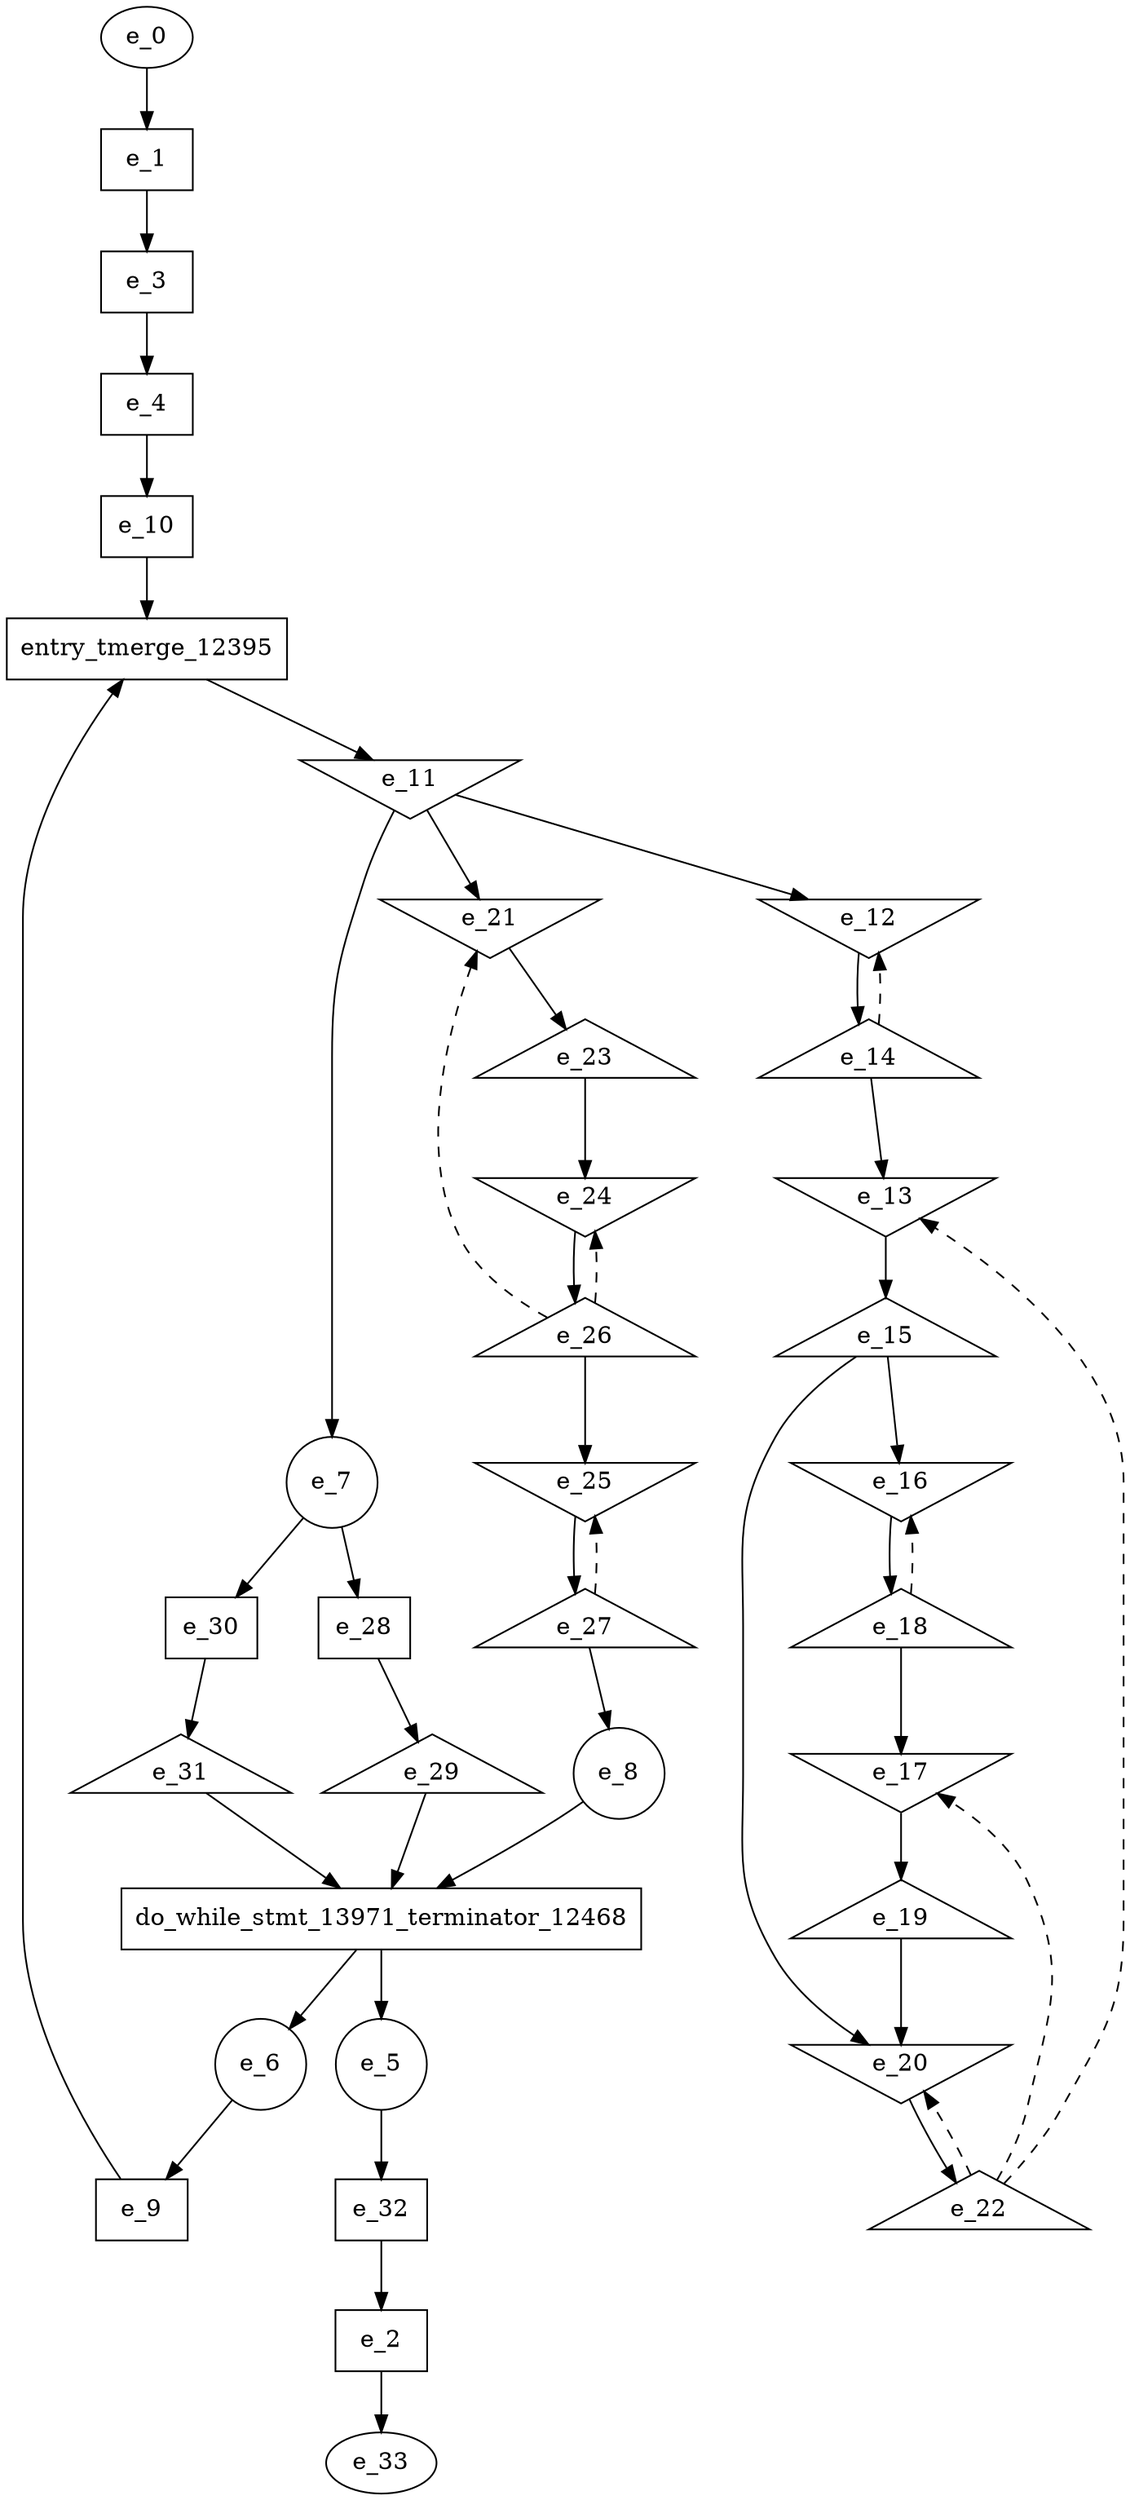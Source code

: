 digraph control_path {
  e_0: entry_node : n ;
  e_1 [shape = dot];
  e_2 [shape = dot];
  e_3 [shape = dot];
  e_4 [shape = dot];
  e_5 [shape = circle];
  e_6 [shape = circle];
  e_7 [shape = circle];
  e_8 [shape = circle];
  e_9 [shape = dot];
  e_10 [shape = dot];
  e_11 [shape = invtriangle];
  e_12 [shape = invtriangle];
  e_13 [shape = invtriangle];
  e_14 [shape = triangle];
  e_15 [shape = triangle];
  e_16 [shape = invtriangle];
  e_17 [shape = invtriangle];
  e_18 [shape = triangle];
  e_19 [shape = triangle];
  e_20 [shape = invtriangle];
  e_21 [shape = invtriangle];
  e_22 [shape = triangle];
  e_23 [shape = triangle];
  e_24 [shape = invtriangle];
  e_25 [shape = invtriangle];
  e_26 [shape = triangle];
  e_27 [shape = triangle];
  e_28 [shape = dot];
  e_29 [shape = triangle];
  e_30 [shape = dot];
  e_31 [shape = triangle];
  e_32 [shape = dot];
  e_33: exit_node : s ;
  e_0 -> e_1;
  e_32 -> e_2;
  e_1 -> e_3;
  e_3 -> e_4;
  e_11 -> e_7;
  e_27 -> e_8;
  e_6 -> e_9;
  e_4 -> e_10;
  e_11 -> e_12;
  e_14 -> e_12[style = dashed];
  e_14 -> e_13;
  e_22 -> e_13[style = dashed];
  e_12 -> e_14;
  e_13 -> e_15;
  e_15 -> e_16;
  e_18 -> e_16[style = dashed];
  e_18 -> e_17;
  e_22 -> e_17[style = dashed];
  e_16 -> e_18;
  e_17 -> e_19;
  e_15 -> e_20;
  e_19 -> e_20;
  e_22 -> e_20[style = dashed];
  e_11 -> e_21;
  e_26 -> e_21[style = dashed];
  e_20 -> e_22;
  e_21 -> e_23;
  e_23 -> e_24;
  e_26 -> e_24[style = dashed];
  e_26 -> e_25;
  e_27 -> e_25[style = dashed];
  e_24 -> e_26;
  e_25 -> e_27;
  e_7 -> e_28;
  e_28 -> e_29;
  e_7 -> e_30;
  e_30 -> e_31;
  e_5 -> e_32;
  e_2 -> e_33;
  do_while_stmt_13971_terminator_12468 [shape=rectangle];
e_8 -> do_while_stmt_13971_terminator_12468;
e_31 -> do_while_stmt_13971_terminator_12468;
e_29 -> do_while_stmt_13971_terminator_12468;
do_while_stmt_13971_terminator_12468 -> e_6;
do_while_stmt_13971_terminator_12468 -> e_5;
entry_tmerge_12395 [shape = rectangle]; 
e_9 -> entry_tmerge_12395;
e_10 -> entry_tmerge_12395;
entry_tmerge_12395 -> e_11;
}
